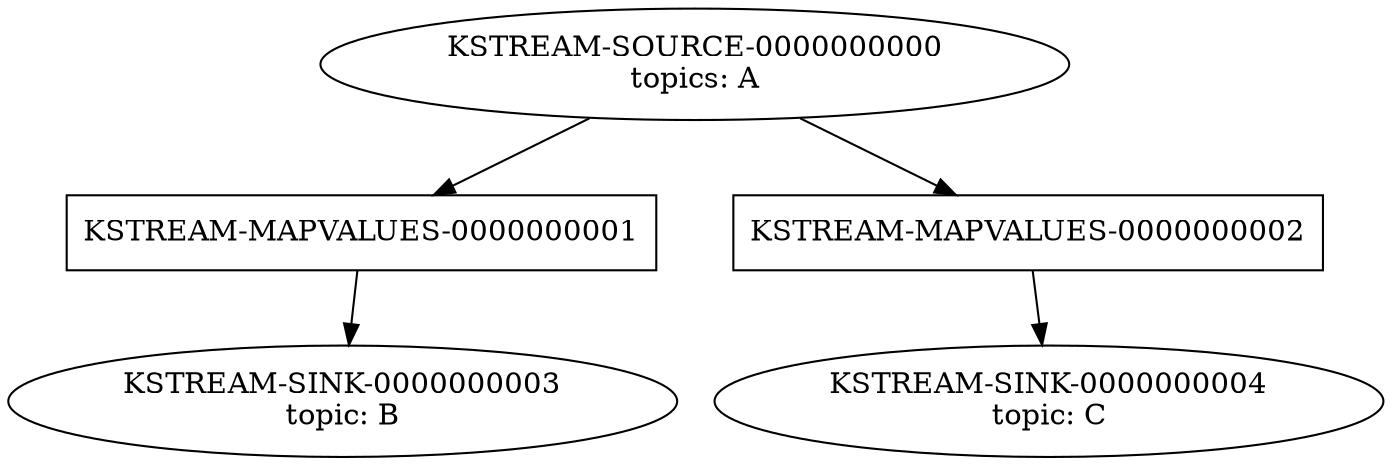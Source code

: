 digraph G0 {
KSTREAM_SOURCE_0000000000 -> KSTREAM_MAPVALUES_0000000001;
KSTREAM_SOURCE_0000000000 -> KSTREAM_MAPVALUES_0000000002;
KSTREAM_SOURCE_0000000000 [shape=ellipse, label="KSTREAM-SOURCE-0000000000\ntopics: A"];
KSTREAM_MAPVALUES_0000000002 -> KSTREAM_SINK_0000000004;
KSTREAM_MAPVALUES_0000000002 [shape=box, label="KSTREAM-MAPVALUES-0000000002"];
KSTREAM_SINK_0000000003 [shape=ellipse, label="KSTREAM-SINK-0000000003\ntopic: B"];
KSTREAM_MAPVALUES_0000000001 -> KSTREAM_SINK_0000000003;
KSTREAM_MAPVALUES_0000000001 [shape=box, label="KSTREAM-MAPVALUES-0000000001"];
KSTREAM_SINK_0000000004 [shape=ellipse, label="KSTREAM-SINK-0000000004\ntopic: C"];
fontsize=10;
}